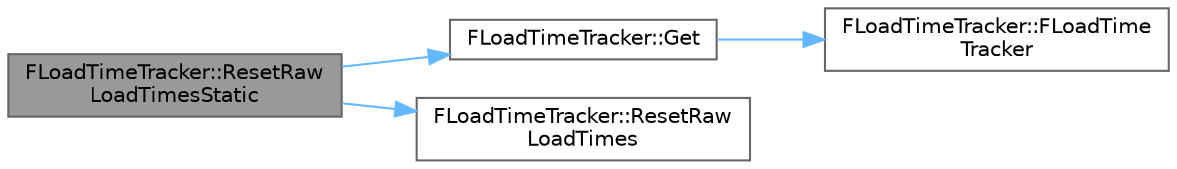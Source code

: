 digraph "FLoadTimeTracker::ResetRawLoadTimesStatic"
{
 // INTERACTIVE_SVG=YES
 // LATEX_PDF_SIZE
  bgcolor="transparent";
  edge [fontname=Helvetica,fontsize=10,labelfontname=Helvetica,labelfontsize=10];
  node [fontname=Helvetica,fontsize=10,shape=box,height=0.2,width=0.4];
  rankdir="LR";
  Node1 [id="Node000001",label="FLoadTimeTracker::ResetRaw\lLoadTimesStatic",height=0.2,width=0.4,color="gray40", fillcolor="grey60", style="filled", fontcolor="black",tooltip=" "];
  Node1 -> Node2 [id="edge1_Node000001_Node000002",color="steelblue1",style="solid",tooltip=" "];
  Node2 [id="Node000002",label="FLoadTimeTracker::Get",height=0.2,width=0.4,color="grey40", fillcolor="white", style="filled",URL="$d5/d6d/classFLoadTimeTracker.html#a863118bc9fddc46e0c304648de69e628",tooltip=" "];
  Node2 -> Node3 [id="edge2_Node000002_Node000003",color="steelblue1",style="solid",tooltip=" "];
  Node3 [id="Node000003",label="FLoadTimeTracker::FLoadTime\lTracker",height=0.2,width=0.4,color="grey40", fillcolor="white", style="filled",URL="$d5/d6d/classFLoadTimeTracker.html#aff94481847a151c752ff434223e6ba26",tooltip=" "];
  Node1 -> Node4 [id="edge3_Node000001_Node000004",color="steelblue1",style="solid",tooltip=" "];
  Node4 [id="Node000004",label="FLoadTimeTracker::ResetRaw\lLoadTimes",height=0.2,width=0.4,color="grey40", fillcolor="white", style="filled",URL="$d5/d6d/classFLoadTimeTracker.html#a4fb674704085a4113891a99510c6f9f9",tooltip=" "];
}
